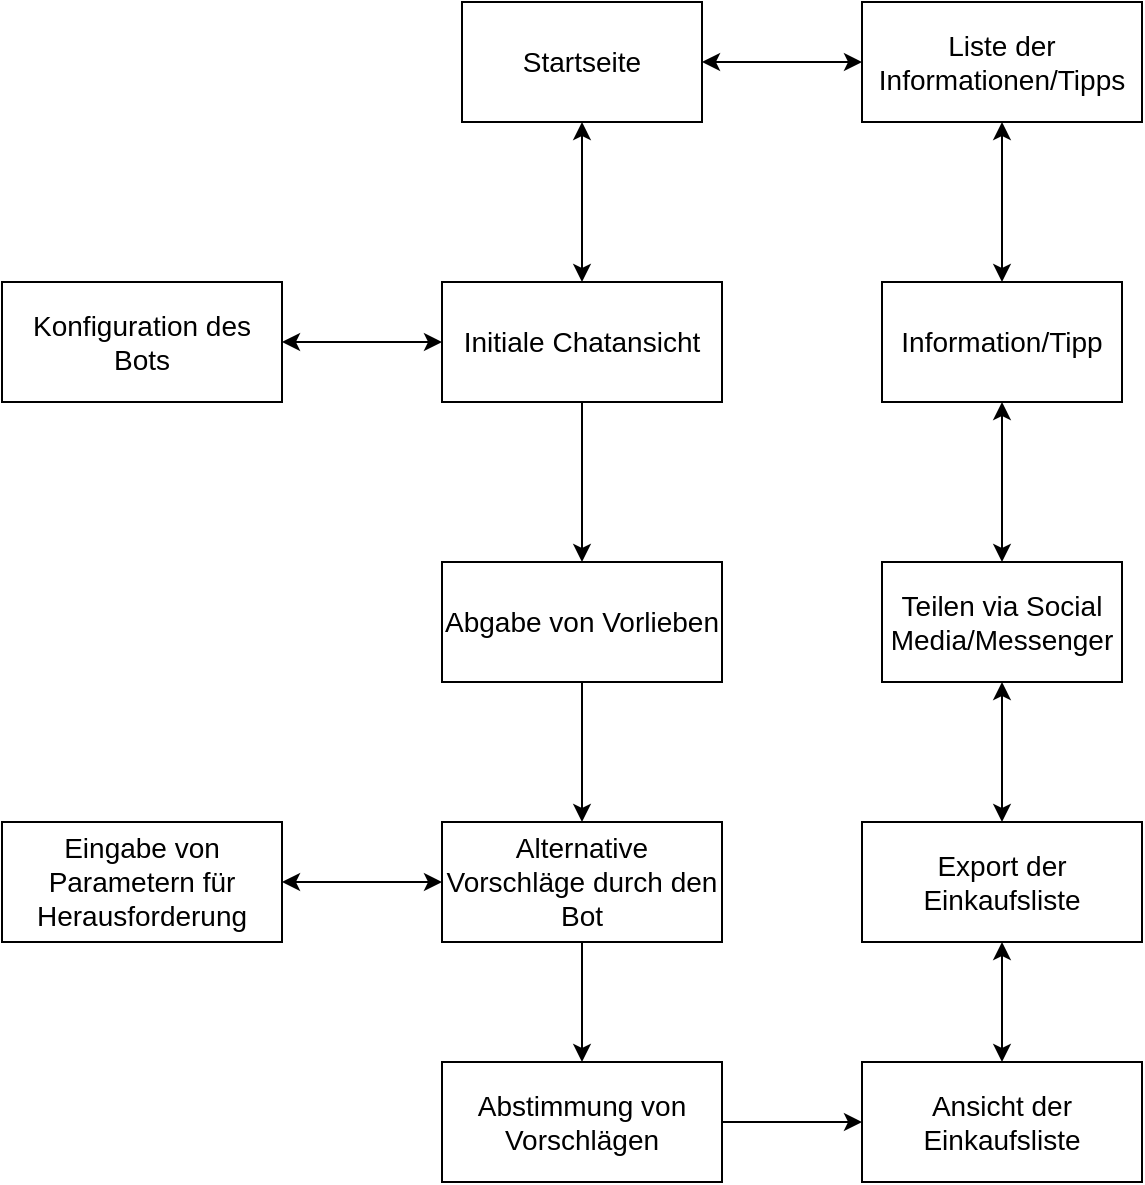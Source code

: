 <mxfile version="15.3.5" type="device"><diagram id="r_cTRAsHuYDAXEvdI-wW" name="Page-1"><mxGraphModel dx="1381" dy="764" grid="1" gridSize="10" guides="1" tooltips="1" connect="1" arrows="1" fold="1" page="1" pageScale="1" pageWidth="827" pageHeight="1169" math="0" shadow="0"><root><mxCell id="0"/><mxCell id="1" parent="0"/><mxCell id="LWCHbMJix3ec3t6Wr7bg-5" style="edgeStyle=orthogonalEdgeStyle;rounded=0;orthogonalLoop=1;jettySize=auto;html=1;exitX=1;exitY=0.5;exitDx=0;exitDy=0;entryX=0;entryY=0.5;entryDx=0;entryDy=0;startArrow=classic;startFill=1;endArrow=classic;endFill=1;" parent="1" source="LWCHbMJix3ec3t6Wr7bg-1" target="LWCHbMJix3ec3t6Wr7bg-3" edge="1"><mxGeometry relative="1" as="geometry"/></mxCell><mxCell id="LWCHbMJix3ec3t6Wr7bg-10" style="edgeStyle=orthogonalEdgeStyle;rounded=0;orthogonalLoop=1;jettySize=auto;html=1;exitX=0.5;exitY=1;exitDx=0;exitDy=0;entryX=0.5;entryY=0;entryDx=0;entryDy=0;startArrow=classic;startFill=1;endArrow=classic;endFill=1;" parent="1" source="LWCHbMJix3ec3t6Wr7bg-1" target="LWCHbMJix3ec3t6Wr7bg-9" edge="1"><mxGeometry relative="1" as="geometry"/></mxCell><mxCell id="LWCHbMJix3ec3t6Wr7bg-1" value="&lt;font style=&quot;font-size: 14px&quot;&gt;Startseite&lt;/font&gt;" style="rounded=0;whiteSpace=wrap;html=1;" parent="1" vertex="1"><mxGeometry x="280" y="160" width="120" height="60" as="geometry"/></mxCell><mxCell id="LWCHbMJix3ec3t6Wr7bg-2" value="&lt;font style=&quot;font-size: 14px&quot;&gt;Teilen via Social Media/Messenger&lt;/font&gt;" style="rounded=0;whiteSpace=wrap;html=1;" parent="1" vertex="1"><mxGeometry x="490" y="440" width="120" height="60" as="geometry"/></mxCell><mxCell id="LWCHbMJix3ec3t6Wr7bg-7" style="edgeStyle=orthogonalEdgeStyle;rounded=0;orthogonalLoop=1;jettySize=auto;html=1;exitX=0.5;exitY=1;exitDx=0;exitDy=0;entryX=0.5;entryY=0;entryDx=0;entryDy=0;startArrow=classic;startFill=1;endArrow=classic;endFill=1;" parent="1" source="LWCHbMJix3ec3t6Wr7bg-3" target="LWCHbMJix3ec3t6Wr7bg-4" edge="1"><mxGeometry relative="1" as="geometry"/></mxCell><mxCell id="LWCHbMJix3ec3t6Wr7bg-3" value="&lt;font style=&quot;font-size: 14px&quot;&gt;Liste der Informationen/Tipps&lt;/font&gt;" style="rounded=0;whiteSpace=wrap;html=1;" parent="1" vertex="1"><mxGeometry x="480" y="160" width="140" height="60" as="geometry"/></mxCell><mxCell id="LWCHbMJix3ec3t6Wr7bg-8" style="edgeStyle=orthogonalEdgeStyle;rounded=0;orthogonalLoop=1;jettySize=auto;html=1;exitX=0.5;exitY=1;exitDx=0;exitDy=0;entryX=0.5;entryY=0;entryDx=0;entryDy=0;startArrow=classic;startFill=1;endArrow=classic;endFill=1;" parent="1" source="LWCHbMJix3ec3t6Wr7bg-4" target="LWCHbMJix3ec3t6Wr7bg-2" edge="1"><mxGeometry relative="1" as="geometry"/></mxCell><mxCell id="LWCHbMJix3ec3t6Wr7bg-4" value="&lt;font style=&quot;font-size: 14px&quot;&gt;Information/Tipp&lt;/font&gt;" style="rounded=0;whiteSpace=wrap;html=1;" parent="1" vertex="1"><mxGeometry x="490" y="300" width="120" height="60" as="geometry"/></mxCell><mxCell id="LWCHbMJix3ec3t6Wr7bg-14" style="edgeStyle=orthogonalEdgeStyle;rounded=0;orthogonalLoop=1;jettySize=auto;html=1;exitX=0.5;exitY=1;exitDx=0;exitDy=0;entryX=0.5;entryY=0;entryDx=0;entryDy=0;startArrow=none;startFill=0;endArrow=classic;endFill=1;" parent="1" source="LWCHbMJix3ec3t6Wr7bg-9" target="LWCHbMJix3ec3t6Wr7bg-13" edge="1"><mxGeometry relative="1" as="geometry"/></mxCell><mxCell id="LWCHbMJix3ec3t6Wr7bg-9" value="&lt;font style=&quot;font-size: 14px&quot;&gt;Initiale Chatansicht&lt;/font&gt;" style="rounded=0;whiteSpace=wrap;html=1;" parent="1" vertex="1"><mxGeometry x="270" y="300" width="140" height="60" as="geometry"/></mxCell><mxCell id="LWCHbMJix3ec3t6Wr7bg-12" style="edgeStyle=orthogonalEdgeStyle;rounded=0;orthogonalLoop=1;jettySize=auto;html=1;exitX=1;exitY=0.5;exitDx=0;exitDy=0;entryX=0;entryY=0.5;entryDx=0;entryDy=0;startArrow=classic;startFill=1;endArrow=classic;endFill=1;" parent="1" source="LWCHbMJix3ec3t6Wr7bg-11" target="LWCHbMJix3ec3t6Wr7bg-9" edge="1"><mxGeometry relative="1" as="geometry"/></mxCell><mxCell id="LWCHbMJix3ec3t6Wr7bg-11" value="&lt;font style=&quot;font-size: 14px&quot;&gt;Konfiguration des Bots&lt;/font&gt;" style="rounded=0;whiteSpace=wrap;html=1;" parent="1" vertex="1"><mxGeometry x="50" y="300" width="140" height="60" as="geometry"/></mxCell><mxCell id="LWCHbMJix3ec3t6Wr7bg-13" value="&lt;font style=&quot;font-size: 14px&quot;&gt;Abgabe von Vorlieben&lt;/font&gt;" style="rounded=0;whiteSpace=wrap;html=1;" parent="1" vertex="1"><mxGeometry x="270" y="440" width="140" height="60" as="geometry"/></mxCell><mxCell id="LWCHbMJix3ec3t6Wr7bg-17" style="edgeStyle=orthogonalEdgeStyle;rounded=0;orthogonalLoop=1;jettySize=auto;html=1;exitX=0.5;exitY=0;exitDx=0;exitDy=0;entryX=0.5;entryY=1;entryDx=0;entryDy=0;startArrow=classic;startFill=1;endArrow=none;endFill=0;" parent="1" source="MGDzoH8g33-_2wC3MnQG-1" target="LWCHbMJix3ec3t6Wr7bg-13" edge="1"><mxGeometry relative="1" as="geometry"/></mxCell><mxCell id="LWCHbMJix3ec3t6Wr7bg-18" style="edgeStyle=orthogonalEdgeStyle;rounded=0;orthogonalLoop=1;jettySize=auto;html=1;exitX=1;exitY=0.5;exitDx=0;exitDy=0;startArrow=none;startFill=0;endArrow=classic;endFill=1;entryX=0;entryY=0.5;entryDx=0;entryDy=0;" parent="1" source="LWCHbMJix3ec3t6Wr7bg-15" target="LWCHbMJix3ec3t6Wr7bg-16" edge="1"><mxGeometry relative="1" as="geometry"/></mxCell><mxCell id="LWCHbMJix3ec3t6Wr7bg-15" value="&lt;font style=&quot;font-size: 14px&quot;&gt;Abstimmung von Vorschlägen&lt;/font&gt;" style="rounded=0;whiteSpace=wrap;html=1;" parent="1" vertex="1"><mxGeometry x="270" y="690" width="140" height="60" as="geometry"/></mxCell><mxCell id="LWCHbMJix3ec3t6Wr7bg-16" value="&lt;font style=&quot;font-size: 14px&quot;&gt;Ansicht der Einkaufsliste&lt;/font&gt;" style="rounded=0;whiteSpace=wrap;html=1;" parent="1" vertex="1"><mxGeometry x="480" y="690" width="140" height="60" as="geometry"/></mxCell><mxCell id="LWCHbMJix3ec3t6Wr7bg-20" style="edgeStyle=orthogonalEdgeStyle;rounded=0;orthogonalLoop=1;jettySize=auto;html=1;exitX=0.5;exitY=0;exitDx=0;exitDy=0;entryX=0.5;entryY=1;entryDx=0;entryDy=0;startArrow=classic;startFill=1;endArrow=classic;endFill=1;" parent="1" source="LWCHbMJix3ec3t6Wr7bg-19" target="LWCHbMJix3ec3t6Wr7bg-2" edge="1"><mxGeometry relative="1" as="geometry"/></mxCell><mxCell id="LWCHbMJix3ec3t6Wr7bg-21" style="edgeStyle=orthogonalEdgeStyle;rounded=0;orthogonalLoop=1;jettySize=auto;html=1;exitX=0.5;exitY=1;exitDx=0;exitDy=0;entryX=0.5;entryY=0;entryDx=0;entryDy=0;startArrow=classic;startFill=1;endArrow=classic;endFill=1;" parent="1" source="LWCHbMJix3ec3t6Wr7bg-19" target="LWCHbMJix3ec3t6Wr7bg-16" edge="1"><mxGeometry relative="1" as="geometry"/></mxCell><mxCell id="LWCHbMJix3ec3t6Wr7bg-19" value="&lt;font style=&quot;font-size: 14px&quot;&gt;Export der Einkaufsliste&lt;/font&gt;" style="rounded=0;whiteSpace=wrap;html=1;" parent="1" vertex="1"><mxGeometry x="480" y="570" width="140" height="60" as="geometry"/></mxCell><mxCell id="MGDzoH8g33-_2wC3MnQG-2" style="edgeStyle=orthogonalEdgeStyle;rounded=0;orthogonalLoop=1;jettySize=auto;html=1;exitX=0.5;exitY=1;exitDx=0;exitDy=0;entryX=0.5;entryY=0;entryDx=0;entryDy=0;" parent="1" source="MGDzoH8g33-_2wC3MnQG-1" target="LWCHbMJix3ec3t6Wr7bg-15" edge="1"><mxGeometry relative="1" as="geometry"/></mxCell><mxCell id="MGDzoH8g33-_2wC3MnQG-1" value="&lt;font style=&quot;font-size: 14px&quot;&gt;Alternative Vorschläge durch den Bot&lt;/font&gt;" style="rounded=0;whiteSpace=wrap;html=1;" parent="1" vertex="1"><mxGeometry x="270" y="570" width="140" height="60" as="geometry"/></mxCell><mxCell id="MGDzoH8g33-_2wC3MnQG-4" style="edgeStyle=orthogonalEdgeStyle;rounded=0;orthogonalLoop=1;jettySize=auto;html=1;exitX=1;exitY=0.5;exitDx=0;exitDy=0;entryX=0;entryY=0.5;entryDx=0;entryDy=0;startArrow=classic;startFill=1;" parent="1" source="MGDzoH8g33-_2wC3MnQG-3" target="MGDzoH8g33-_2wC3MnQG-1" edge="1"><mxGeometry relative="1" as="geometry"/></mxCell><mxCell id="MGDzoH8g33-_2wC3MnQG-3" value="&lt;font style=&quot;font-size: 14px&quot;&gt;Eingabe von Parametern für Herausforderung&lt;/font&gt;" style="rounded=0;whiteSpace=wrap;html=1;" parent="1" vertex="1"><mxGeometry x="50" y="570" width="140" height="60" as="geometry"/></mxCell></root></mxGraphModel></diagram></mxfile>